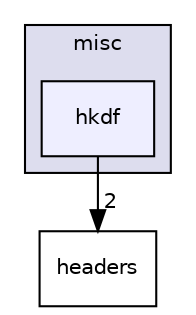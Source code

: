 digraph "M:/Office/!Doutorado/0. RepositorioSVN/HAMSTER_Prototype/branches/JINT2018/include/libtomcrypt-develop/src/misc/hkdf" {
  compound=true
  node [ fontsize="10", fontname="Helvetica"];
  edge [ labelfontsize="10", labelfontname="Helvetica"];
  subgraph clusterdir_49d796ae77db923c0d34305230029817 {
    graph [ bgcolor="#ddddee", pencolor="black", label="misc" fontname="Helvetica", fontsize="10", URL="dir_49d796ae77db923c0d34305230029817.html"]
  dir_1d96c7b49c79673c5360f98982e42c54 [shape=box, label="hkdf", style="filled", fillcolor="#eeeeff", pencolor="black", URL="dir_1d96c7b49c79673c5360f98982e42c54.html"];
  }
  dir_a0acb8384b4122a9c7afcf2489cf4036 [shape=box label="headers" URL="dir_a0acb8384b4122a9c7afcf2489cf4036.html"];
  dir_1d96c7b49c79673c5360f98982e42c54->dir_a0acb8384b4122a9c7afcf2489cf4036 [headlabel="2", labeldistance=1.5 headhref="dir_000043_000026.html"];
}

